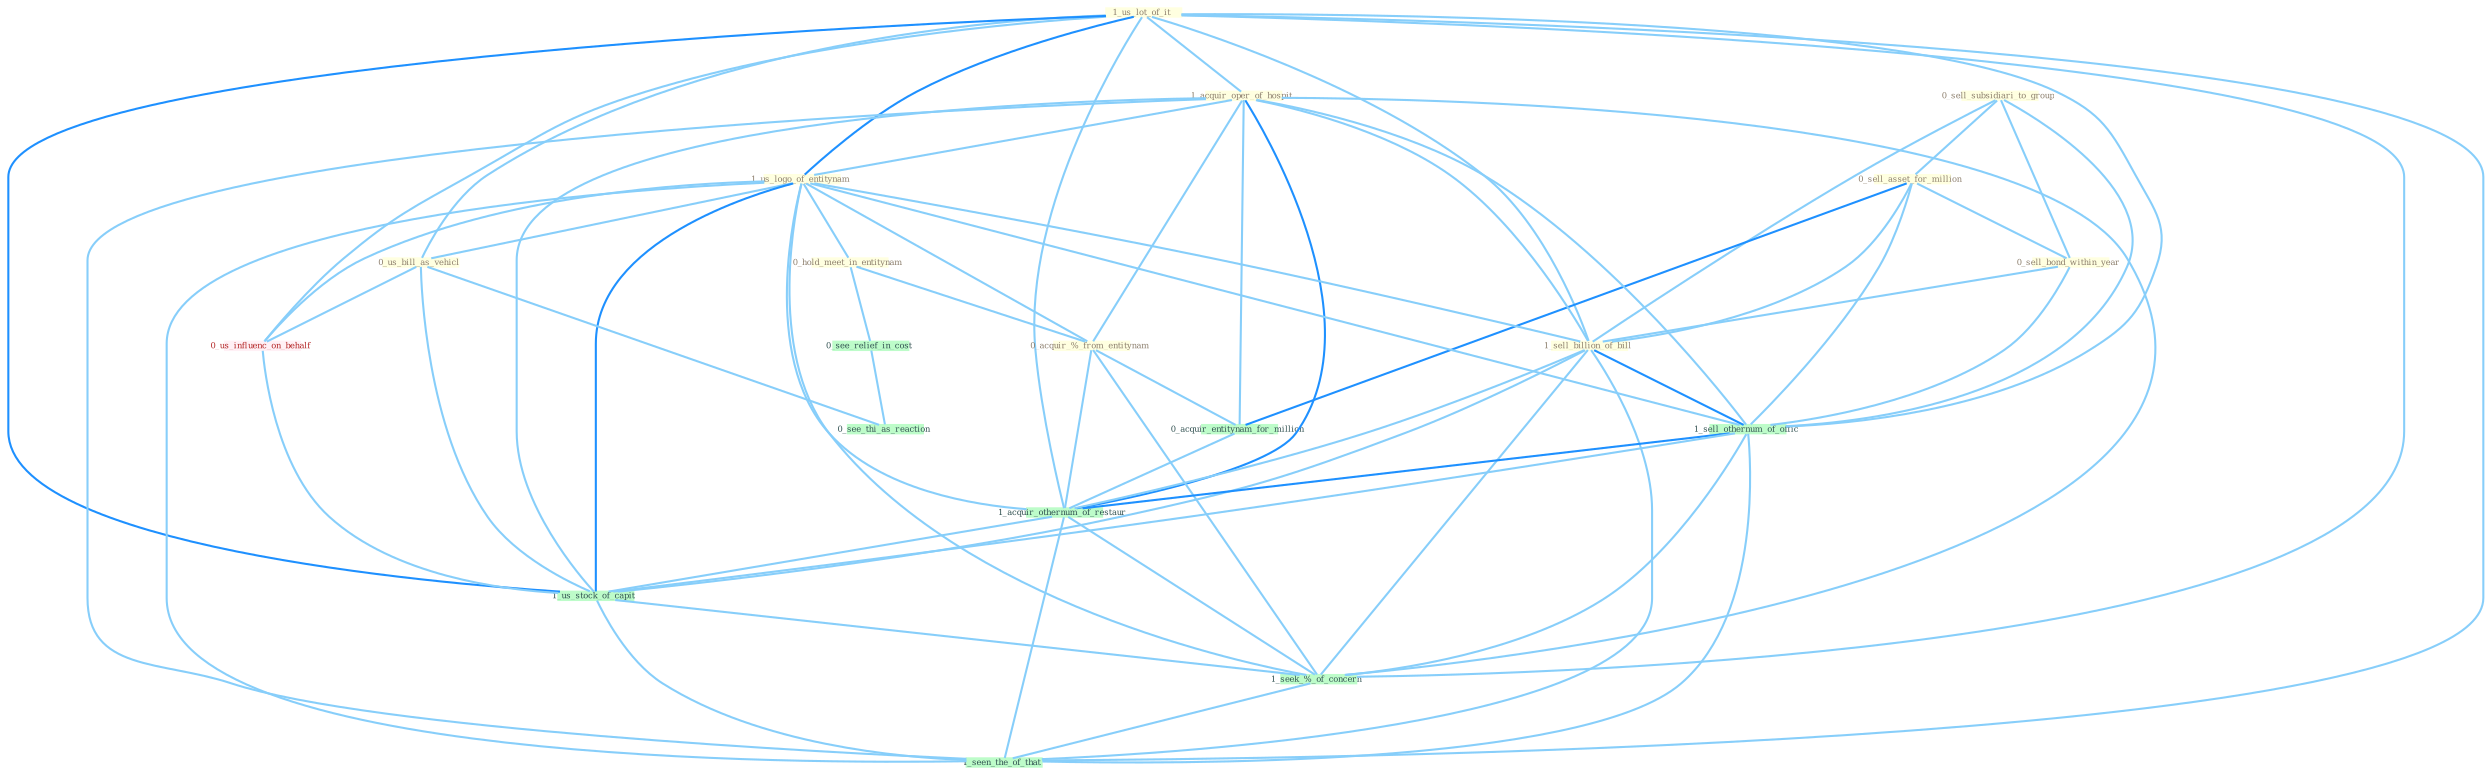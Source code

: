Graph G{ 
    node
    [shape=polygon,style=filled,width=.5,height=.06,color="#BDFCC9",fixedsize=true,fontsize=4,
    fontcolor="#2f4f4f"];
    {node
    [color="#ffffe0", fontcolor="#8b7d6b"] "0_sell_subsidiari_to_group " "1_us_lot_of_it " "0_sell_asset_for_million " "1_acquir_oper_of_hospit " "0_sell_bond_within_year " "1_us_logo_of_entitynam " "1_sell_billion_of_bill " "0_us_bill_as_vehicl " "0_hold_meet_in_entitynam " "0_acquir_%_from_entitynam "}
{node [color="#fff0f5", fontcolor="#b22222"] "0_us_influenc_on_behalf "}
edge [color="#B0E2FF"];

	"0_sell_subsidiari_to_group " -- "0_sell_asset_for_million " [w="1", color="#87cefa" ];
	"0_sell_subsidiari_to_group " -- "0_sell_bond_within_year " [w="1", color="#87cefa" ];
	"0_sell_subsidiari_to_group " -- "1_sell_billion_of_bill " [w="1", color="#87cefa" ];
	"0_sell_subsidiari_to_group " -- "1_sell_othernum_of_offic " [w="1", color="#87cefa" ];
	"1_us_lot_of_it " -- "1_acquir_oper_of_hospit " [w="1", color="#87cefa" ];
	"1_us_lot_of_it " -- "1_us_logo_of_entitynam " [w="2", color="#1e90ff" , len=0.8];
	"1_us_lot_of_it " -- "1_sell_billion_of_bill " [w="1", color="#87cefa" ];
	"1_us_lot_of_it " -- "0_us_bill_as_vehicl " [w="1", color="#87cefa" ];
	"1_us_lot_of_it " -- "1_sell_othernum_of_offic " [w="1", color="#87cefa" ];
	"1_us_lot_of_it " -- "0_us_influenc_on_behalf " [w="1", color="#87cefa" ];
	"1_us_lot_of_it " -- "1_acquir_othernum_of_restaur " [w="1", color="#87cefa" ];
	"1_us_lot_of_it " -- "1_us_stock_of_capit " [w="2", color="#1e90ff" , len=0.8];
	"1_us_lot_of_it " -- "1_seek_%_of_concern " [w="1", color="#87cefa" ];
	"1_us_lot_of_it " -- "1_seen_the_of_that " [w="1", color="#87cefa" ];
	"0_sell_asset_for_million " -- "0_sell_bond_within_year " [w="1", color="#87cefa" ];
	"0_sell_asset_for_million " -- "1_sell_billion_of_bill " [w="1", color="#87cefa" ];
	"0_sell_asset_for_million " -- "0_acquir_entitynam_for_million " [w="2", color="#1e90ff" , len=0.8];
	"0_sell_asset_for_million " -- "1_sell_othernum_of_offic " [w="1", color="#87cefa" ];
	"1_acquir_oper_of_hospit " -- "1_us_logo_of_entitynam " [w="1", color="#87cefa" ];
	"1_acquir_oper_of_hospit " -- "1_sell_billion_of_bill " [w="1", color="#87cefa" ];
	"1_acquir_oper_of_hospit " -- "0_acquir_%_from_entitynam " [w="1", color="#87cefa" ];
	"1_acquir_oper_of_hospit " -- "0_acquir_entitynam_for_million " [w="1", color="#87cefa" ];
	"1_acquir_oper_of_hospit " -- "1_sell_othernum_of_offic " [w="1", color="#87cefa" ];
	"1_acquir_oper_of_hospit " -- "1_acquir_othernum_of_restaur " [w="2", color="#1e90ff" , len=0.8];
	"1_acquir_oper_of_hospit " -- "1_us_stock_of_capit " [w="1", color="#87cefa" ];
	"1_acquir_oper_of_hospit " -- "1_seek_%_of_concern " [w="1", color="#87cefa" ];
	"1_acquir_oper_of_hospit " -- "1_seen_the_of_that " [w="1", color="#87cefa" ];
	"0_sell_bond_within_year " -- "1_sell_billion_of_bill " [w="1", color="#87cefa" ];
	"0_sell_bond_within_year " -- "1_sell_othernum_of_offic " [w="1", color="#87cefa" ];
	"1_us_logo_of_entitynam " -- "1_sell_billion_of_bill " [w="1", color="#87cefa" ];
	"1_us_logo_of_entitynam " -- "0_us_bill_as_vehicl " [w="1", color="#87cefa" ];
	"1_us_logo_of_entitynam " -- "0_hold_meet_in_entitynam " [w="1", color="#87cefa" ];
	"1_us_logo_of_entitynam " -- "0_acquir_%_from_entitynam " [w="1", color="#87cefa" ];
	"1_us_logo_of_entitynam " -- "1_sell_othernum_of_offic " [w="1", color="#87cefa" ];
	"1_us_logo_of_entitynam " -- "0_us_influenc_on_behalf " [w="1", color="#87cefa" ];
	"1_us_logo_of_entitynam " -- "1_acquir_othernum_of_restaur " [w="1", color="#87cefa" ];
	"1_us_logo_of_entitynam " -- "1_us_stock_of_capit " [w="2", color="#1e90ff" , len=0.8];
	"1_us_logo_of_entitynam " -- "1_seek_%_of_concern " [w="1", color="#87cefa" ];
	"1_us_logo_of_entitynam " -- "1_seen_the_of_that " [w="1", color="#87cefa" ];
	"1_sell_billion_of_bill " -- "1_sell_othernum_of_offic " [w="2", color="#1e90ff" , len=0.8];
	"1_sell_billion_of_bill " -- "1_acquir_othernum_of_restaur " [w="1", color="#87cefa" ];
	"1_sell_billion_of_bill " -- "1_us_stock_of_capit " [w="1", color="#87cefa" ];
	"1_sell_billion_of_bill " -- "1_seek_%_of_concern " [w="1", color="#87cefa" ];
	"1_sell_billion_of_bill " -- "1_seen_the_of_that " [w="1", color="#87cefa" ];
	"0_us_bill_as_vehicl " -- "0_us_influenc_on_behalf " [w="1", color="#87cefa" ];
	"0_us_bill_as_vehicl " -- "0_see_thi_as_reaction " [w="1", color="#87cefa" ];
	"0_us_bill_as_vehicl " -- "1_us_stock_of_capit " [w="1", color="#87cefa" ];
	"0_hold_meet_in_entitynam " -- "0_acquir_%_from_entitynam " [w="1", color="#87cefa" ];
	"0_hold_meet_in_entitynam " -- "0_see_relief_in_cost " [w="1", color="#87cefa" ];
	"0_acquir_%_from_entitynam " -- "0_acquir_entitynam_for_million " [w="1", color="#87cefa" ];
	"0_acquir_%_from_entitynam " -- "1_acquir_othernum_of_restaur " [w="1", color="#87cefa" ];
	"0_acquir_%_from_entitynam " -- "1_seek_%_of_concern " [w="1", color="#87cefa" ];
	"0_acquir_entitynam_for_million " -- "1_acquir_othernum_of_restaur " [w="1", color="#87cefa" ];
	"1_sell_othernum_of_offic " -- "1_acquir_othernum_of_restaur " [w="2", color="#1e90ff" , len=0.8];
	"1_sell_othernum_of_offic " -- "1_us_stock_of_capit " [w="1", color="#87cefa" ];
	"1_sell_othernum_of_offic " -- "1_seek_%_of_concern " [w="1", color="#87cefa" ];
	"1_sell_othernum_of_offic " -- "1_seen_the_of_that " [w="1", color="#87cefa" ];
	"0_us_influenc_on_behalf " -- "1_us_stock_of_capit " [w="1", color="#87cefa" ];
	"0_see_relief_in_cost " -- "0_see_thi_as_reaction " [w="1", color="#87cefa" ];
	"1_acquir_othernum_of_restaur " -- "1_us_stock_of_capit " [w="1", color="#87cefa" ];
	"1_acquir_othernum_of_restaur " -- "1_seek_%_of_concern " [w="1", color="#87cefa" ];
	"1_acquir_othernum_of_restaur " -- "1_seen_the_of_that " [w="1", color="#87cefa" ];
	"1_us_stock_of_capit " -- "1_seek_%_of_concern " [w="1", color="#87cefa" ];
	"1_us_stock_of_capit " -- "1_seen_the_of_that " [w="1", color="#87cefa" ];
	"1_seek_%_of_concern " -- "1_seen_the_of_that " [w="1", color="#87cefa" ];
}
